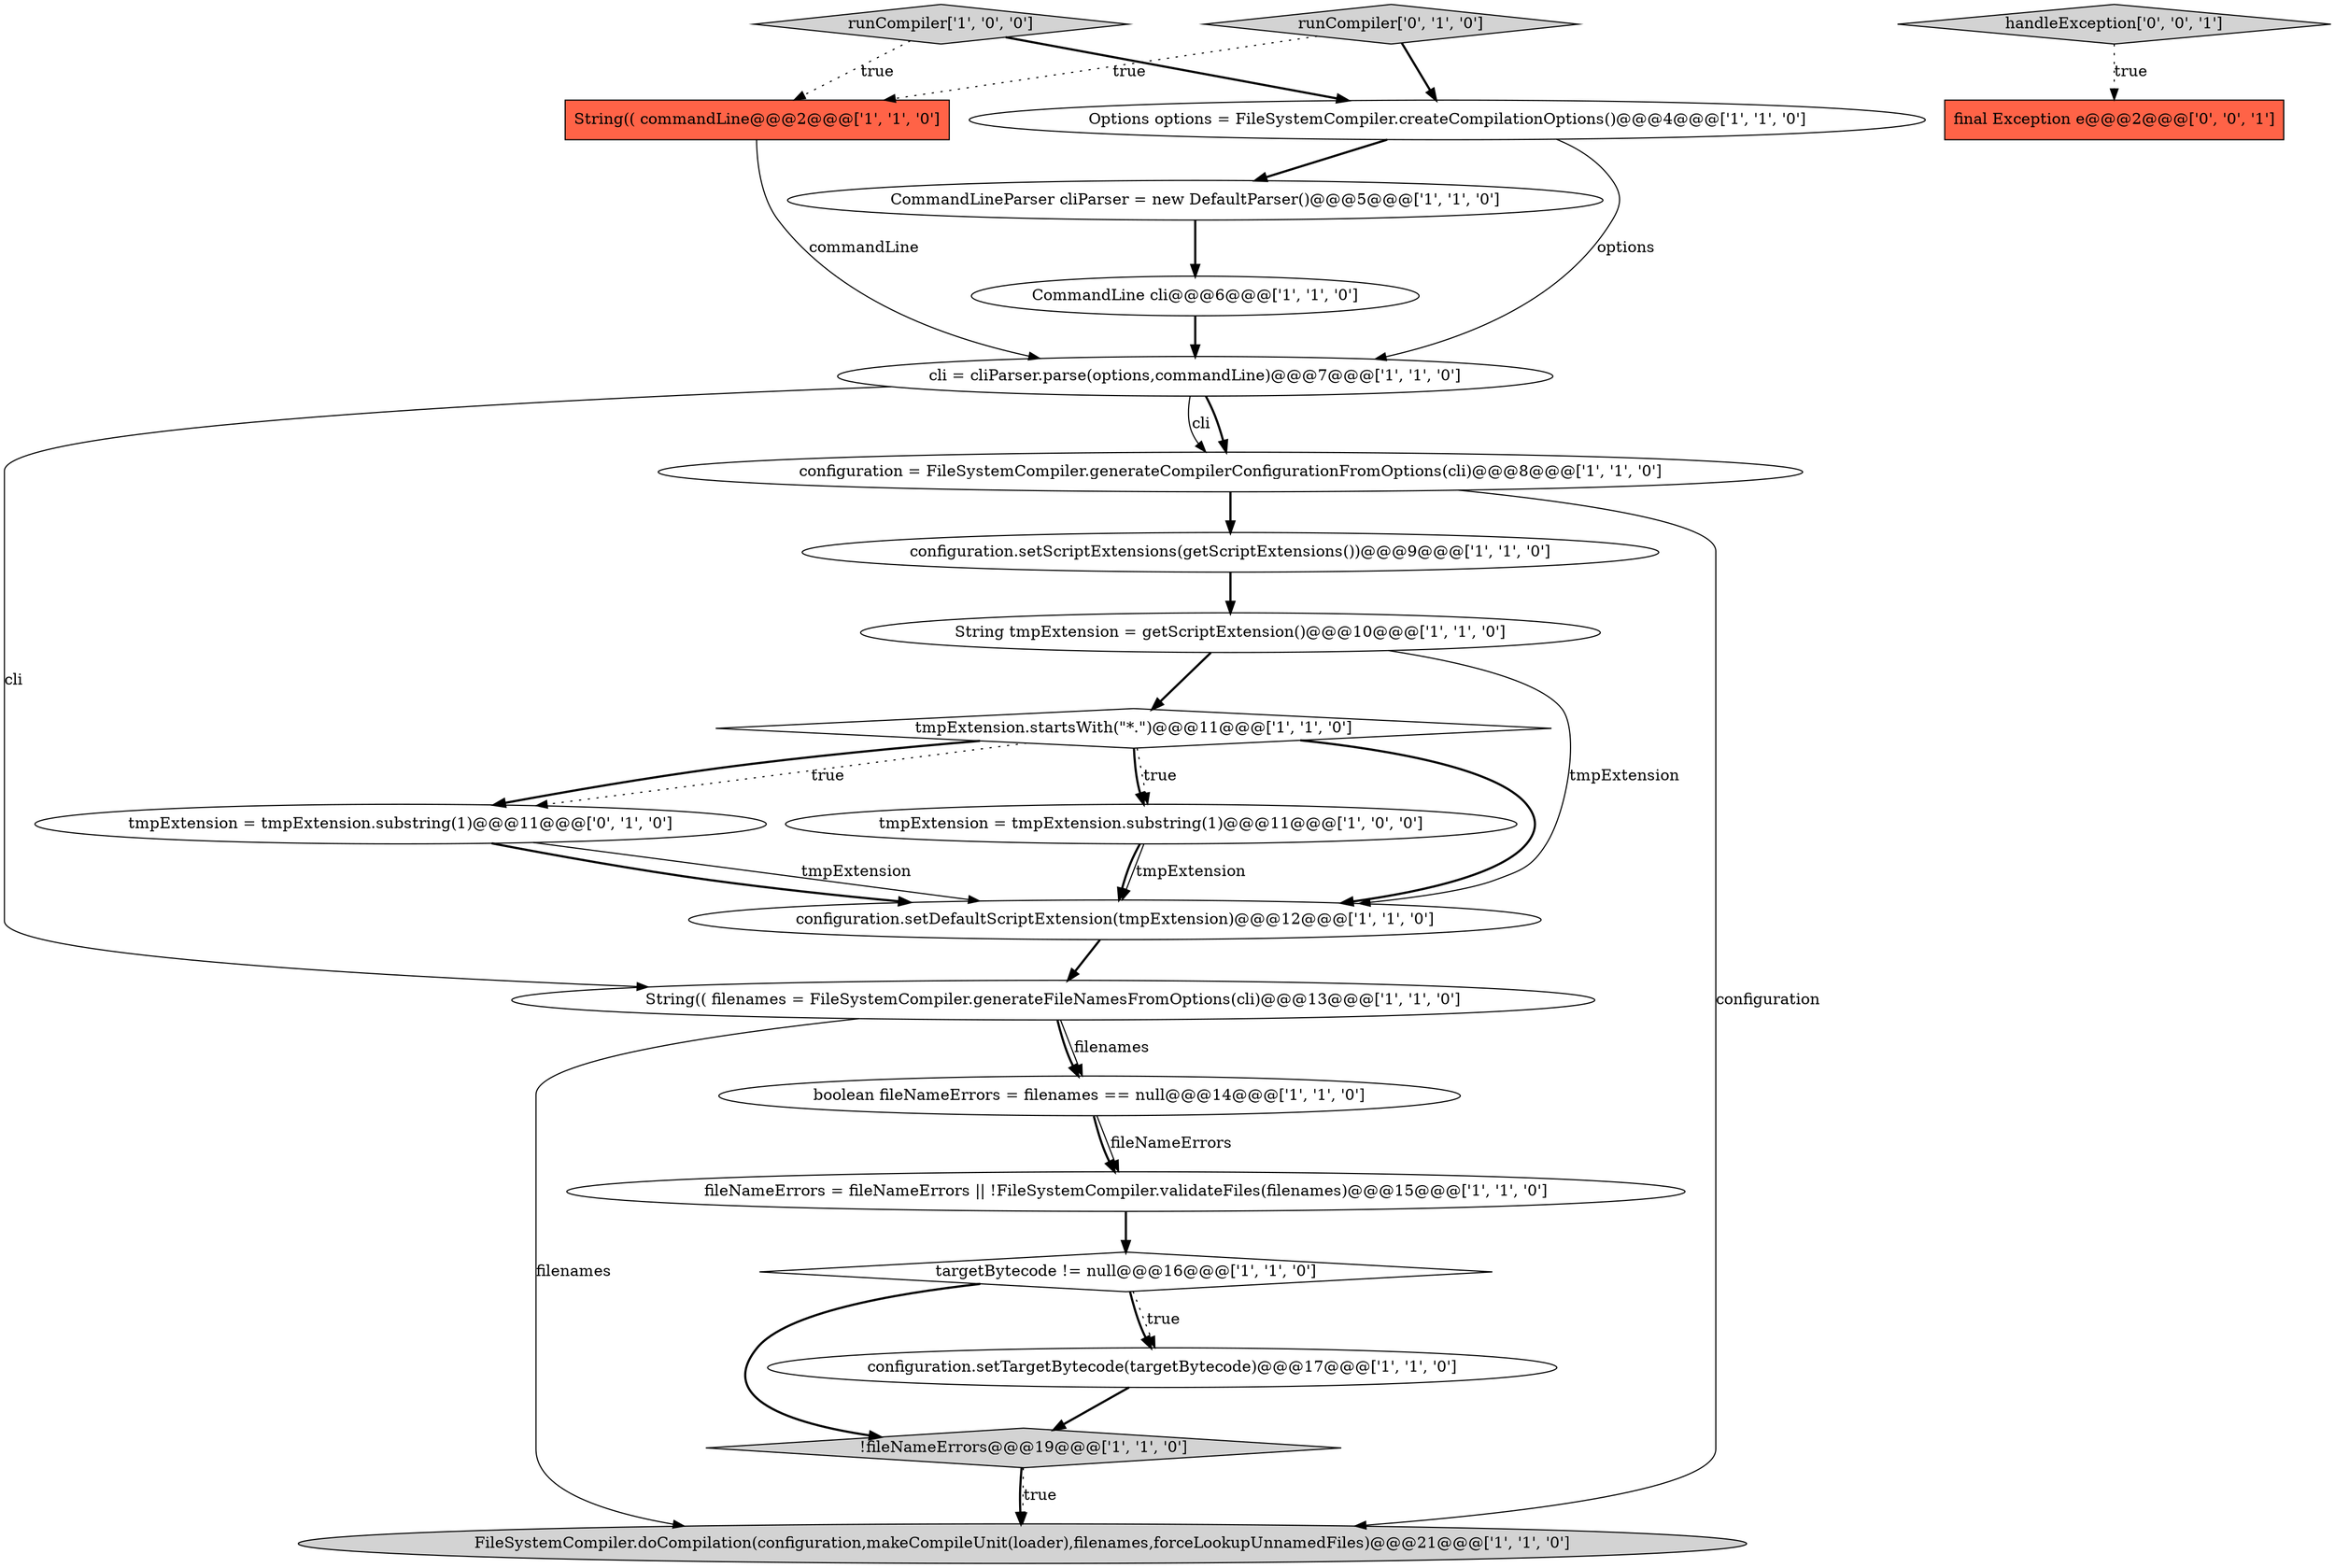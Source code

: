 digraph {
16 [style = filled, label = "String tmpExtension = getScriptExtension()@@@10@@@['1', '1', '0']", fillcolor = white, shape = ellipse image = "AAA0AAABBB1BBB"];
14 [style = filled, label = "String(( commandLine@@@2@@@['1', '1', '0']", fillcolor = tomato, shape = box image = "AAA0AAABBB1BBB"];
17 [style = filled, label = "runCompiler['1', '0', '0']", fillcolor = lightgray, shape = diamond image = "AAA0AAABBB1BBB"];
3 [style = filled, label = "cli = cliParser.parse(options,commandLine)@@@7@@@['1', '1', '0']", fillcolor = white, shape = ellipse image = "AAA0AAABBB1BBB"];
7 [style = filled, label = "targetBytecode != null@@@16@@@['1', '1', '0']", fillcolor = white, shape = diamond image = "AAA0AAABBB1BBB"];
21 [style = filled, label = "final Exception e@@@2@@@['0', '0', '1']", fillcolor = tomato, shape = box image = "AAA0AAABBB3BBB"];
5 [style = filled, label = "fileNameErrors = fileNameErrors || !FileSystemCompiler.validateFiles(filenames)@@@15@@@['1', '1', '0']", fillcolor = white, shape = ellipse image = "AAA0AAABBB1BBB"];
0 [style = filled, label = "!fileNameErrors@@@19@@@['1', '1', '0']", fillcolor = lightgray, shape = diamond image = "AAA0AAABBB1BBB"];
8 [style = filled, label = "FileSystemCompiler.doCompilation(configuration,makeCompileUnit(loader),filenames,forceLookupUnnamedFiles)@@@21@@@['1', '1', '0']", fillcolor = lightgray, shape = ellipse image = "AAA0AAABBB1BBB"];
12 [style = filled, label = "tmpExtension = tmpExtension.substring(1)@@@11@@@['1', '0', '0']", fillcolor = white, shape = ellipse image = "AAA0AAABBB1BBB"];
18 [style = filled, label = "boolean fileNameErrors = filenames == null@@@14@@@['1', '1', '0']", fillcolor = white, shape = ellipse image = "AAA0AAABBB1BBB"];
20 [style = filled, label = "runCompiler['0', '1', '0']", fillcolor = lightgray, shape = diamond image = "AAA0AAABBB2BBB"];
6 [style = filled, label = "Options options = FileSystemCompiler.createCompilationOptions()@@@4@@@['1', '1', '0']", fillcolor = white, shape = ellipse image = "AAA0AAABBB1BBB"];
13 [style = filled, label = "tmpExtension.startsWith(\"*.\")@@@11@@@['1', '1', '0']", fillcolor = white, shape = diamond image = "AAA0AAABBB1BBB"];
11 [style = filled, label = "configuration.setTargetBytecode(targetBytecode)@@@17@@@['1', '1', '0']", fillcolor = white, shape = ellipse image = "AAA0AAABBB1BBB"];
22 [style = filled, label = "handleException['0', '0', '1']", fillcolor = lightgray, shape = diamond image = "AAA0AAABBB3BBB"];
19 [style = filled, label = "tmpExtension = tmpExtension.substring(1)@@@11@@@['0', '1', '0']", fillcolor = white, shape = ellipse image = "AAA0AAABBB2BBB"];
2 [style = filled, label = "CommandLine cli@@@6@@@['1', '1', '0']", fillcolor = white, shape = ellipse image = "AAA0AAABBB1BBB"];
4 [style = filled, label = "configuration.setDefaultScriptExtension(tmpExtension)@@@12@@@['1', '1', '0']", fillcolor = white, shape = ellipse image = "AAA0AAABBB1BBB"];
10 [style = filled, label = "CommandLineParser cliParser = new DefaultParser()@@@5@@@['1', '1', '0']", fillcolor = white, shape = ellipse image = "AAA0AAABBB1BBB"];
1 [style = filled, label = "String(( filenames = FileSystemCompiler.generateFileNamesFromOptions(cli)@@@13@@@['1', '1', '0']", fillcolor = white, shape = ellipse image = "AAA0AAABBB1BBB"];
15 [style = filled, label = "configuration = FileSystemCompiler.generateCompilerConfigurationFromOptions(cli)@@@8@@@['1', '1', '0']", fillcolor = white, shape = ellipse image = "AAA0AAABBB1BBB"];
9 [style = filled, label = "configuration.setScriptExtensions(getScriptExtensions())@@@9@@@['1', '1', '0']", fillcolor = white, shape = ellipse image = "AAA0AAABBB1BBB"];
22->21 [style = dotted, label="true"];
14->3 [style = solid, label="commandLine"];
16->13 [style = bold, label=""];
7->11 [style = bold, label=""];
13->12 [style = dotted, label="true"];
17->6 [style = bold, label=""];
3->1 [style = solid, label="cli"];
2->3 [style = bold, label=""];
20->14 [style = dotted, label="true"];
18->5 [style = solid, label="fileNameErrors"];
17->14 [style = dotted, label="true"];
13->19 [style = dotted, label="true"];
1->18 [style = bold, label=""];
7->0 [style = bold, label=""];
15->8 [style = solid, label="configuration"];
3->15 [style = bold, label=""];
20->6 [style = bold, label=""];
1->18 [style = solid, label="filenames"];
19->4 [style = solid, label="tmpExtension"];
9->16 [style = bold, label=""];
16->4 [style = solid, label="tmpExtension"];
0->8 [style = dotted, label="true"];
13->19 [style = bold, label=""];
11->0 [style = bold, label=""];
13->12 [style = bold, label=""];
7->11 [style = dotted, label="true"];
12->4 [style = bold, label=""];
15->9 [style = bold, label=""];
18->5 [style = bold, label=""];
6->10 [style = bold, label=""];
0->8 [style = bold, label=""];
12->4 [style = solid, label="tmpExtension"];
5->7 [style = bold, label=""];
10->2 [style = bold, label=""];
4->1 [style = bold, label=""];
19->4 [style = bold, label=""];
6->3 [style = solid, label="options"];
3->15 [style = solid, label="cli"];
1->8 [style = solid, label="filenames"];
13->4 [style = bold, label=""];
}
